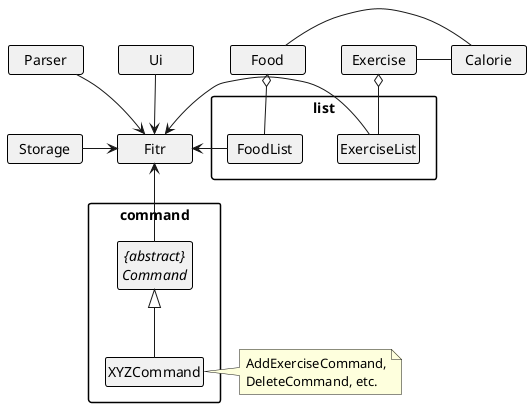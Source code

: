 @startuml

skinparam classAttributeIconSize 0
skinparam Shadowing false
skinparam MinClassWidth 75
skinparam packageStyle Rectangle

hide circle
hide empty members

skinparam Class {
    BorderThickness 1
    BorderColor #000000
}

class Fitr
class Food
class Exercise
class Calorie
class Parser
class Ui
class Storage

package "list" {
    class ExerciseList
    class FoodList
}

package "command" {
    abstract class "{abstract}\nCommand" as Command
    class XYZCommand
}

Command <|-d- XYZCommand
note right of XYZCommand: AddExerciseCommand,\nDeleteCommand, etc.

Command -u-> Fitr

ExerciseList -> Fitr
FoodList -> Fitr
Parser -d-> Fitr
Ui -d-> Fitr
Storage -> Fitr

Food o-- FoodList
Exercise o-- ExerciseList

Food - Calorie
Exercise - Calorie

@enduml
